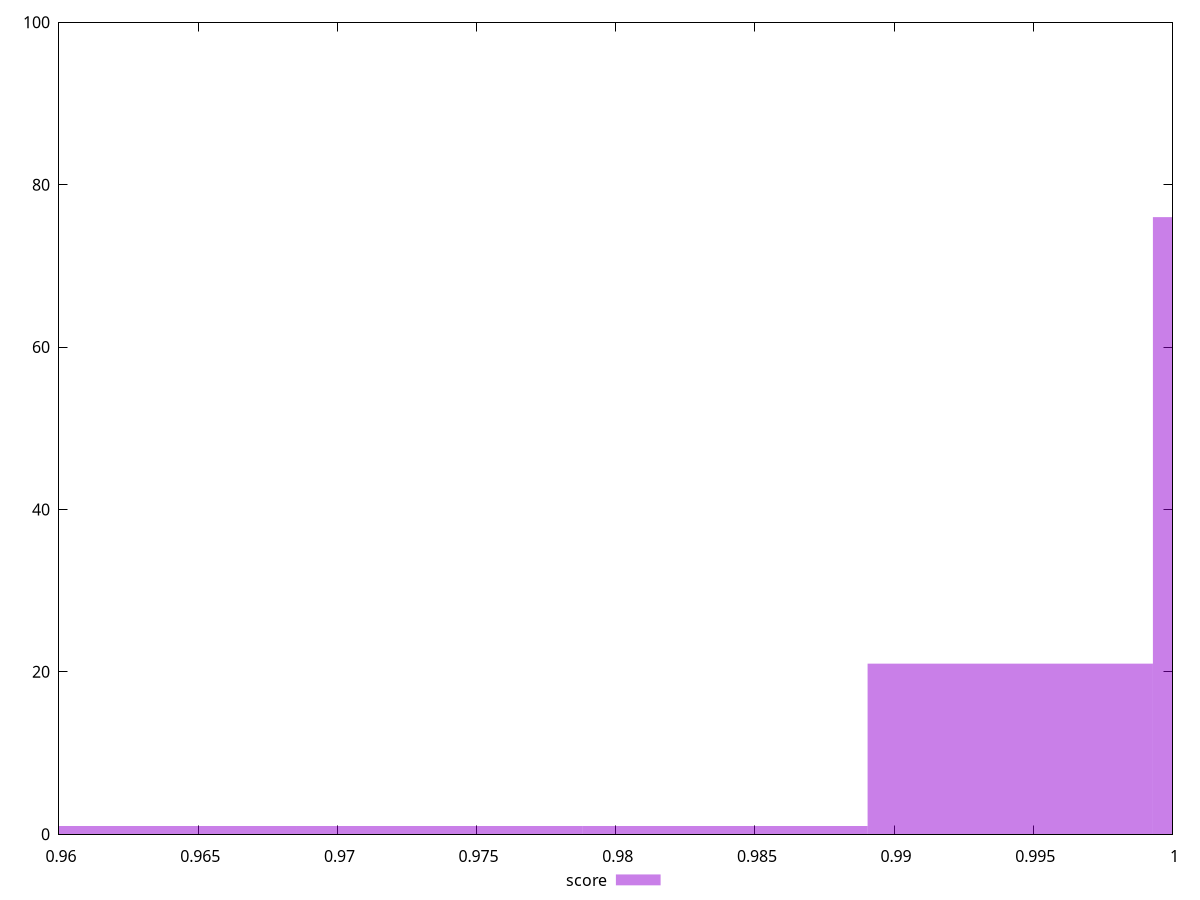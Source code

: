 reset

$score <<EOF
0.9736731417997826 1
0.9634239508334691 1
1.0044207146987232 76
0.9941715237324097 21
0.9839223327660962 1
EOF

set key outside below
set boxwidth 0.010249190966313501
set xrange [0.96:1]
set yrange [0:100]
set trange [0:100]
set style fill transparent solid 0.5 noborder
set terminal svg size 640, 490 enhanced background rgb 'white'
set output "report/report_00029_2021-02-24T13-36-40.390Z/first-contentful-paint/samples/music/score/histogram.svg"

plot $score title "score" with boxes

reset

